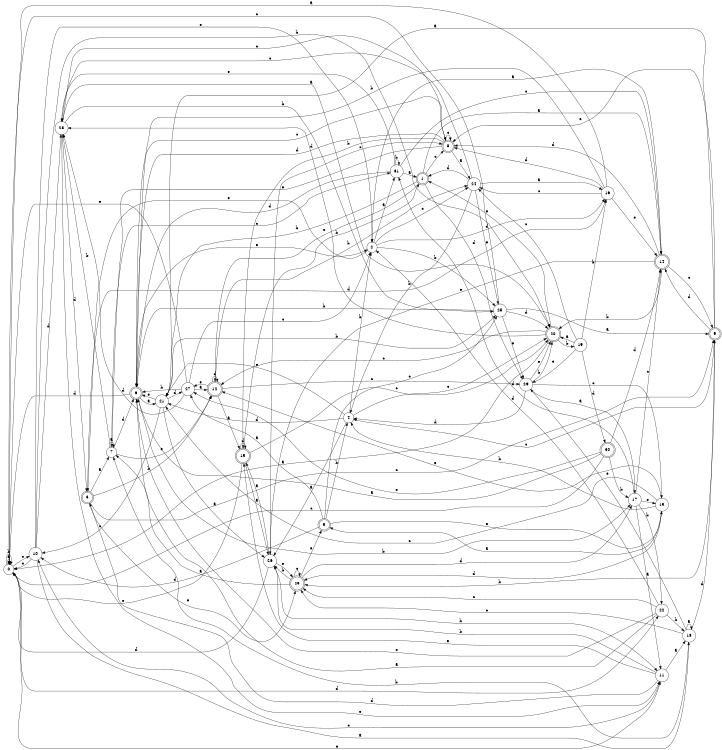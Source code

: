 digraph n26_2 {
__start0 [label="" shape="none"];

rankdir=LR;
size="8,5";

s0 [style="filled", color="black", fillcolor="white" shape="circle", label="0"];
s1 [style="rounded,filled", color="black", fillcolor="white" shape="doublecircle", label="1"];
s2 [style="filled", color="black", fillcolor="white" shape="circle", label="2"];
s3 [style="rounded,filled", color="black", fillcolor="white" shape="doublecircle", label="3"];
s4 [style="filled", color="black", fillcolor="white" shape="circle", label="4"];
s5 [style="rounded,filled", color="black", fillcolor="white" shape="doublecircle", label="5"];
s6 [style="rounded,filled", color="black", fillcolor="white" shape="doublecircle", label="6"];
s7 [style="filled", color="black", fillcolor="white" shape="circle", label="7"];
s8 [style="rounded,filled", color="black", fillcolor="white" shape="doublecircle", label="8"];
s9 [style="rounded,filled", color="black", fillcolor="white" shape="doublecircle", label="9"];
s10 [style="filled", color="black", fillcolor="white" shape="circle", label="10"];
s11 [style="filled", color="black", fillcolor="white" shape="circle", label="11"];
s12 [style="rounded,filled", color="black", fillcolor="white" shape="doublecircle", label="12"];
s13 [style="filled", color="black", fillcolor="white" shape="circle", label="13"];
s14 [style="rounded,filled", color="black", fillcolor="white" shape="doublecircle", label="14"];
s15 [style="rounded,filled", color="black", fillcolor="white" shape="doublecircle", label="15"];
s16 [style="filled", color="black", fillcolor="white" shape="circle", label="16"];
s17 [style="filled", color="black", fillcolor="white" shape="circle", label="17"];
s18 [style="filled", color="black", fillcolor="white" shape="circle", label="18"];
s19 [style="filled", color="black", fillcolor="white" shape="circle", label="19"];
s20 [style="rounded,filled", color="black", fillcolor="white" shape="doublecircle", label="20"];
s21 [style="filled", color="black", fillcolor="white" shape="circle", label="21"];
s22 [style="filled", color="black", fillcolor="white" shape="circle", label="22"];
s23 [style="rounded,filled", color="black", fillcolor="white" shape="doublecircle", label="23"];
s24 [style="filled", color="black", fillcolor="white" shape="circle", label="24"];
s25 [style="filled", color="black", fillcolor="white" shape="circle", label="25"];
s26 [style="filled", color="black", fillcolor="white" shape="circle", label="26"];
s27 [style="filled", color="black", fillcolor="white" shape="circle", label="27"];
s28 [style="filled", color="black", fillcolor="white" shape="circle", label="28"];
s29 [style="filled", color="black", fillcolor="white" shape="circle", label="29"];
s30 [style="rounded,filled", color="black", fillcolor="white" shape="doublecircle", label="30"];
s31 [style="filled", color="black", fillcolor="white" shape="circle", label="31"];
s0 -> s0 [label="a"];
s0 -> s0 [label="b"];
s0 -> s10 [label="c"];
s0 -> s22 [label="d"];
s0 -> s11 [label="e"];
s1 -> s14 [label="a"];
s1 -> s21 [label="b"];
s1 -> s8 [label="c"];
s1 -> s29 [label="d"];
s1 -> s12 [label="e"];
s2 -> s31 [label="a"];
s2 -> s25 [label="b"];
s2 -> s24 [label="c"];
s2 -> s16 [label="d"];
s2 -> s3 [label="e"];
s3 -> s7 [label="a"];
s3 -> s12 [label="b"];
s3 -> s9 [label="c"];
s3 -> s16 [label="d"];
s3 -> s23 [label="e"];
s4 -> s26 [label="a"];
s4 -> s2 [label="b"];
s4 -> s20 [label="c"];
s4 -> s21 [label="d"];
s4 -> s21 [label="e"];
s5 -> s27 [label="a"];
s5 -> s4 [label="b"];
s5 -> s25 [label="c"];
s5 -> s10 [label="d"];
s5 -> s13 [label="e"];
s6 -> s21 [label="a"];
s6 -> s17 [label="b"];
s6 -> s8 [label="c"];
s6 -> s0 [label="d"];
s6 -> s2 [label="e"];
s7 -> s7 [label="a"];
s7 -> s28 [label="b"];
s7 -> s31 [label="c"];
s7 -> s6 [label="d"];
s7 -> s12 [label="e"];
s8 -> s24 [label="a"];
s8 -> s15 [label="b"];
s8 -> s8 [label="c"];
s8 -> s6 [label="d"];
s8 -> s7 [label="e"];
s9 -> s21 [label="a"];
s9 -> s23 [label="b"];
s9 -> s4 [label="c"];
s9 -> s14 [label="d"];
s9 -> s8 [label="e"];
s10 -> s18 [label="a"];
s10 -> s20 [label="b"];
s10 -> s0 [label="c"];
s10 -> s28 [label="d"];
s10 -> s2 [label="e"];
s11 -> s18 [label="a"];
s11 -> s26 [label="b"];
s11 -> s10 [label="c"];
s11 -> s3 [label="d"];
s11 -> s15 [label="e"];
s12 -> s15 [label="a"];
s12 -> s24 [label="b"];
s12 -> s29 [label="c"];
s12 -> s12 [label="d"];
s12 -> s27 [label="e"];
s13 -> s5 [label="a"];
s13 -> s4 [label="b"];
s13 -> s21 [label="c"];
s13 -> s23 [label="d"];
s13 -> s12 [label="e"];
s14 -> s2 [label="a"];
s14 -> s20 [label="b"];
s14 -> s9 [label="c"];
s14 -> s8 [label="d"];
s14 -> s26 [label="e"];
s15 -> s26 [label="a"];
s15 -> s1 [label="b"];
s15 -> s20 [label="c"];
s15 -> s15 [label="d"];
s15 -> s0 [label="e"];
s16 -> s0 [label="a"];
s16 -> s6 [label="b"];
s16 -> s24 [label="c"];
s16 -> s8 [label="d"];
s16 -> s14 [label="e"];
s17 -> s11 [label="a"];
s17 -> s22 [label="b"];
s17 -> s14 [label="c"];
s17 -> s31 [label="d"];
s17 -> s13 [label="e"];
s18 -> s18 [label="a"];
s18 -> s7 [label="b"];
s18 -> s23 [label="c"];
s18 -> s9 [label="d"];
s18 -> s29 [label="e"];
s19 -> s20 [label="a"];
s19 -> s16 [label="b"];
s19 -> s24 [label="c"];
s19 -> s30 [label="d"];
s19 -> s29 [label="e"];
s20 -> s0 [label="a"];
s20 -> s19 [label="b"];
s20 -> s12 [label="c"];
s20 -> s28 [label="d"];
s20 -> s1 [label="e"];
s21 -> s26 [label="a"];
s21 -> s25 [label="b"];
s21 -> s10 [label="c"];
s21 -> s27 [label="d"];
s21 -> s6 [label="e"];
s22 -> s6 [label="a"];
s22 -> s18 [label="b"];
s22 -> s23 [label="c"];
s22 -> s2 [label="d"];
s22 -> s6 [label="e"];
s23 -> s7 [label="a"];
s23 -> s26 [label="b"];
s23 -> s23 [label="c"];
s23 -> s17 [label="d"];
s23 -> s5 [label="e"];
s24 -> s16 [label="a"];
s24 -> s4 [label="b"];
s24 -> s28 [label="c"];
s24 -> s1 [label="d"];
s24 -> s25 [label="e"];
s25 -> s9 [label="a"];
s25 -> s6 [label="b"];
s25 -> s0 [label="c"];
s25 -> s20 [label="d"];
s25 -> s29 [label="e"];
s26 -> s15 [label="a"];
s26 -> s11 [label="b"];
s26 -> s8 [label="c"];
s26 -> s0 [label="d"];
s26 -> s23 [label="e"];
s27 -> s12 [label="a"];
s27 -> s6 [label="b"];
s27 -> s2 [label="c"];
s27 -> s28 [label="d"];
s27 -> s0 [label="e"];
s28 -> s20 [label="a"];
s28 -> s25 [label="b"];
s28 -> s8 [label="c"];
s28 -> s3 [label="d"];
s28 -> s11 [label="e"];
s29 -> s17 [label="a"];
s29 -> s20 [label="b"];
s29 -> s13 [label="c"];
s29 -> s4 [label="d"];
s29 -> s20 [label="e"];
s30 -> s6 [label="a"];
s30 -> s17 [label="b"];
s30 -> s0 [label="c"];
s30 -> s14 [label="d"];
s30 -> s27 [label="e"];
s31 -> s1 [label="a"];
s31 -> s31 [label="b"];
s31 -> s14 [label="c"];
s31 -> s6 [label="d"];
s31 -> s28 [label="e"];

}